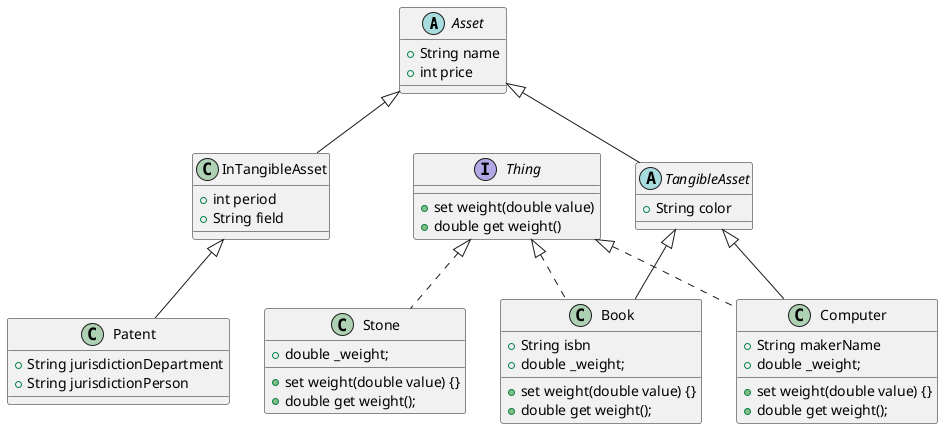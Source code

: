 @startuml Asset 
scale 1
abstract class Asset {
  +String name
  +int price  
}
abstract class TangibleAsset extends Asset {
  +String color

}
class InTangibleAsset extends Asset {
  +int period
  +String field

}
class Patent extends InTangibleAsset {
  +String jurisdictionDepartment
  +String jurisdictionPerson

}
class Book extends TangibleAsset implements Thing {
  +String isbn
  +double _weight;

  +set weight(double value) {}
  +double get weight();
}
class Computer extends TangibleAsset implements Thing {
  +String makerName
  +double _weight;

  +set weight(double value) {}
  +double get weight();
}
class Stone implements Thing {  
  +double _weight;

  +set weight(double value) {}
  +double get weight();
}
interface Thing {
  +set weight(double value) 
  +double get weight()
}
@enduml